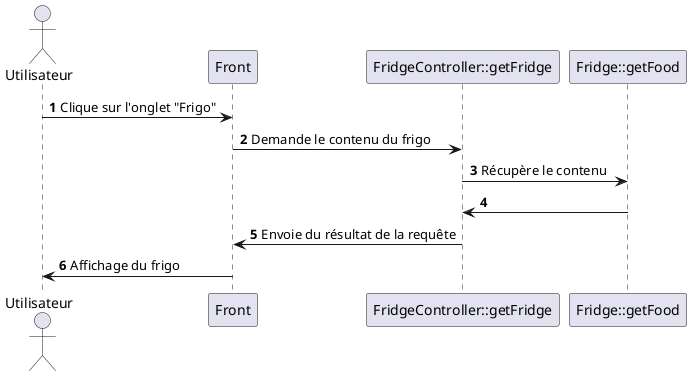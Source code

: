@startuml Get Filtre
autonumber
actor Utilisateur
Utilisateur -> Front: Clique sur l'onglet "Frigo"
Front -> "FridgeController::getFridge": Demande le contenu du frigo
"FridgeController::getFridge" -> "Fridge::getFood": Récupère le contenu
"Fridge::getFood" -> "FridgeController::getFridge"
"FridgeController::getFridge"-> Front: Envoie du résultat de la requête
Front -> Utilisateur: Affichage du frigo
@enduml